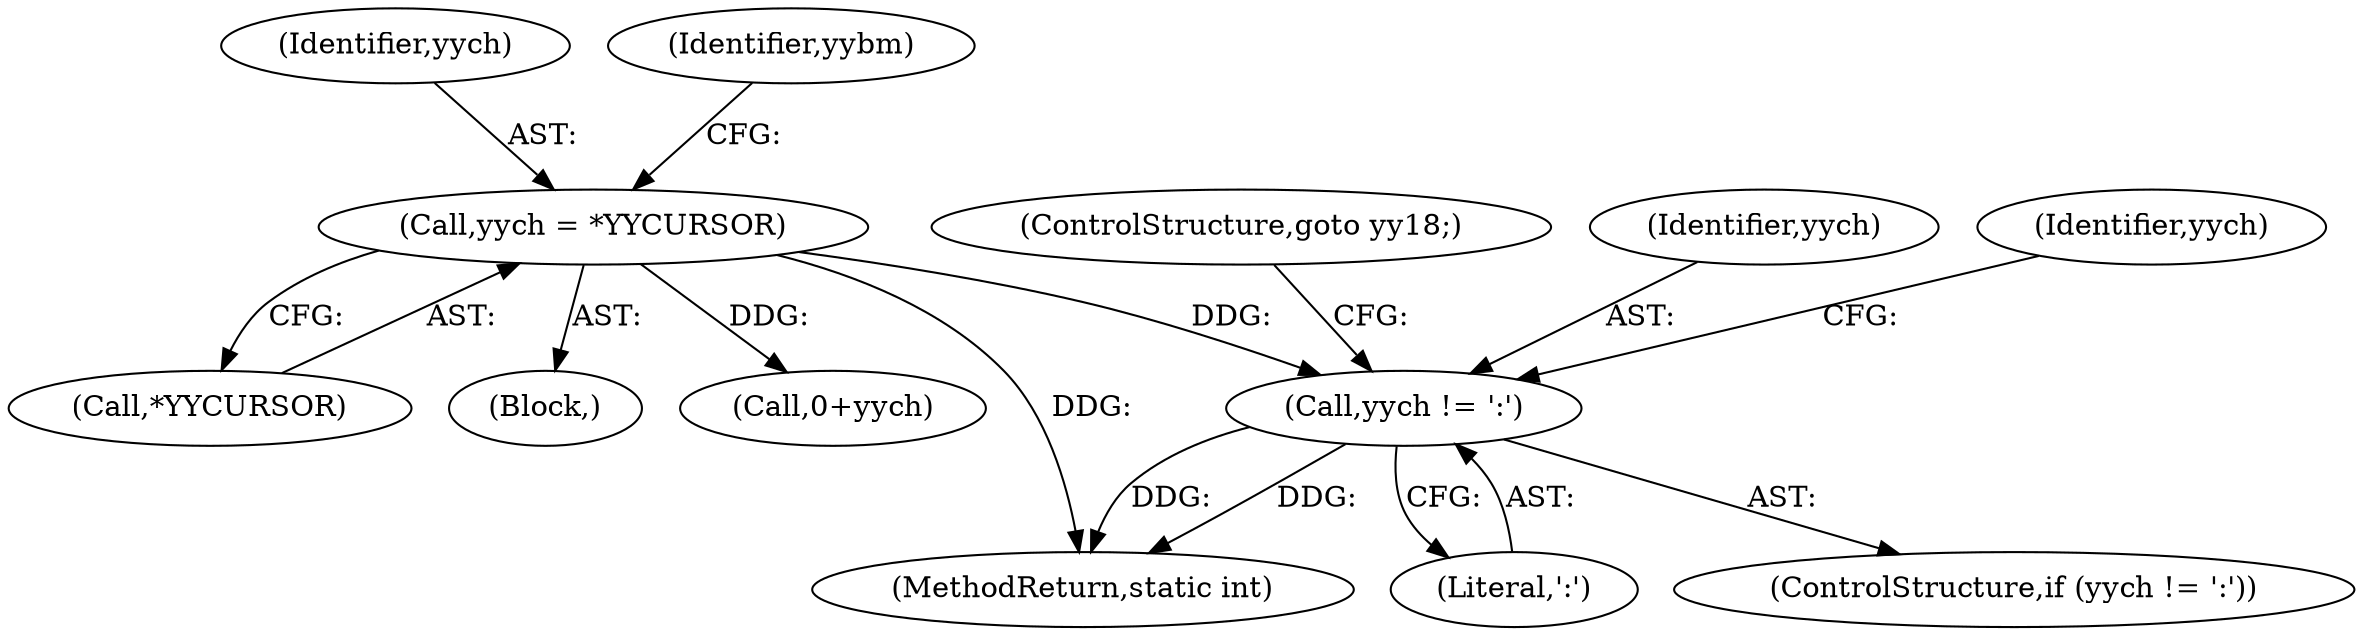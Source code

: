 digraph "1_php-src_20ce2fe8e3c211a42fee05a461a5881be9a8790e?w=1@del" {
"1000433" [label="(Call,yych != ':')"];
"1000418" [label="(Call,yych = *YYCURSOR)"];
"1000419" [label="(Identifier,yych)"];
"1000432" [label="(ControlStructure,if (yych != ':'))"];
"1000436" [label="(ControlStructure,goto yy18;)"];
"1000426" [label="(Call,0+yych)"];
"1000434" [label="(Identifier,yych)"];
"1000425" [label="(Identifier,yybm)"];
"1000433" [label="(Call,yych != ':')"];
"1000418" [label="(Call,yych = *YYCURSOR)"];
"1002432" [label="(MethodReturn,static int)"];
"1000420" [label="(Call,*YYCURSOR)"];
"1000147" [label="(Block,)"];
"1000438" [label="(Identifier,yych)"];
"1000435" [label="(Literal,':')"];
"1000433" -> "1000432"  [label="AST: "];
"1000433" -> "1000435"  [label="CFG: "];
"1000434" -> "1000433"  [label="AST: "];
"1000435" -> "1000433"  [label="AST: "];
"1000436" -> "1000433"  [label="CFG: "];
"1000438" -> "1000433"  [label="CFG: "];
"1000433" -> "1002432"  [label="DDG: "];
"1000433" -> "1002432"  [label="DDG: "];
"1000418" -> "1000433"  [label="DDG: "];
"1000418" -> "1000147"  [label="AST: "];
"1000418" -> "1000420"  [label="CFG: "];
"1000419" -> "1000418"  [label="AST: "];
"1000420" -> "1000418"  [label="AST: "];
"1000425" -> "1000418"  [label="CFG: "];
"1000418" -> "1002432"  [label="DDG: "];
"1000418" -> "1000426"  [label="DDG: "];
}
